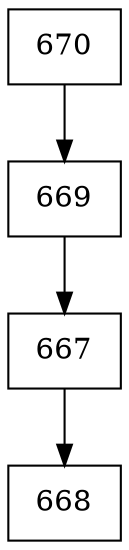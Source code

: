 digraph G {
  node [shape=record];
  node0 [label="{670}"];
  node0 -> node1;
  node1 [label="{669}"];
  node1 -> node2;
  node2 [label="{667}"];
  node2 -> node3;
  node3 [label="{668}"];
}
